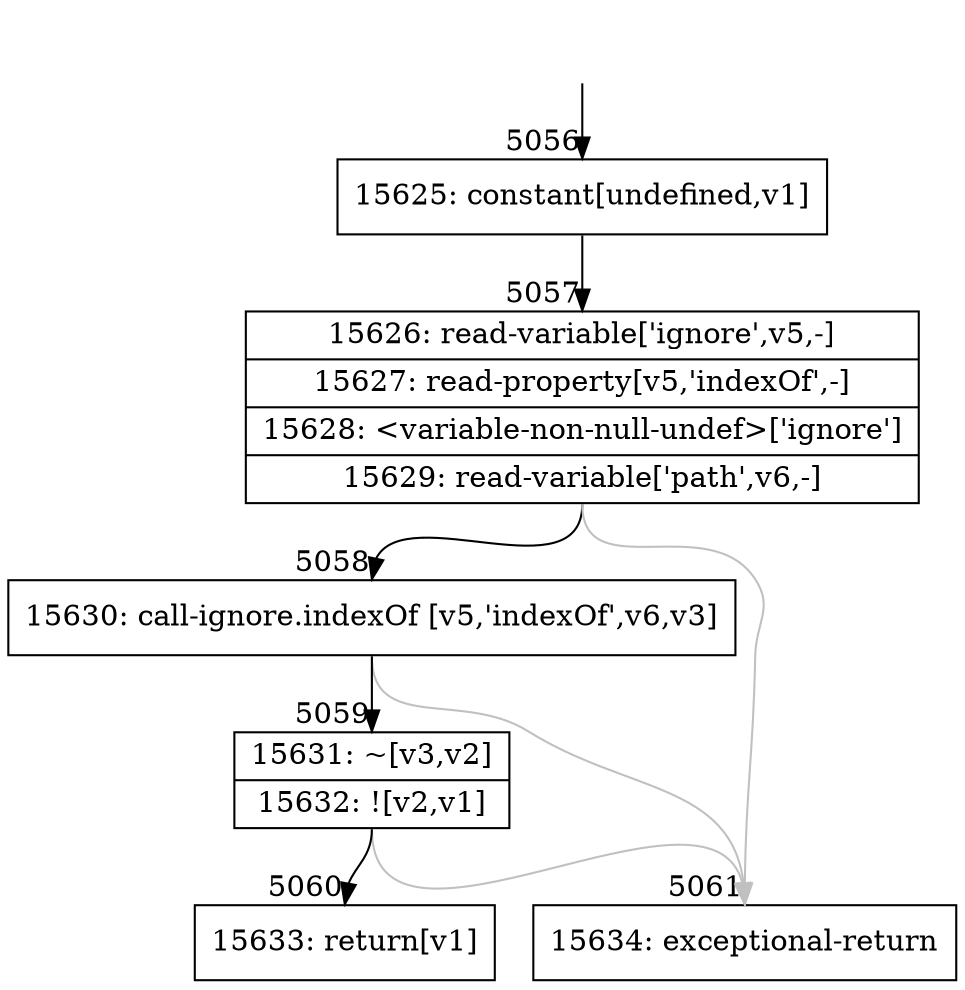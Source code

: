 digraph {
rankdir="TD"
BB_entry449[shape=none,label=""];
BB_entry449 -> BB5056 [tailport=s, headport=n, headlabel="    5056"]
BB5056 [shape=record label="{15625: constant[undefined,v1]}" ] 
BB5056 -> BB5057 [tailport=s, headport=n, headlabel="      5057"]
BB5057 [shape=record label="{15626: read-variable['ignore',v5,-]|15627: read-property[v5,'indexOf',-]|15628: \<variable-non-null-undef\>['ignore']|15629: read-variable['path',v6,-]}" ] 
BB5057 -> BB5058 [tailport=s, headport=n, headlabel="      5058"]
BB5057 -> BB5061 [tailport=s, headport=n, color=gray, headlabel="      5061"]
BB5058 [shape=record label="{15630: call-ignore.indexOf [v5,'indexOf',v6,v3]}" ] 
BB5058 -> BB5059 [tailport=s, headport=n, headlabel="      5059"]
BB5058 -> BB5061 [tailport=s, headport=n, color=gray]
BB5059 [shape=record label="{15631: ~[v3,v2]|15632: ![v2,v1]}" ] 
BB5059 -> BB5060 [tailport=s, headport=n, headlabel="      5060"]
BB5059 -> BB5061 [tailport=s, headport=n, color=gray]
BB5060 [shape=record label="{15633: return[v1]}" ] 
BB5061 [shape=record label="{15634: exceptional-return}" ] 
//#$~ 5893
}
